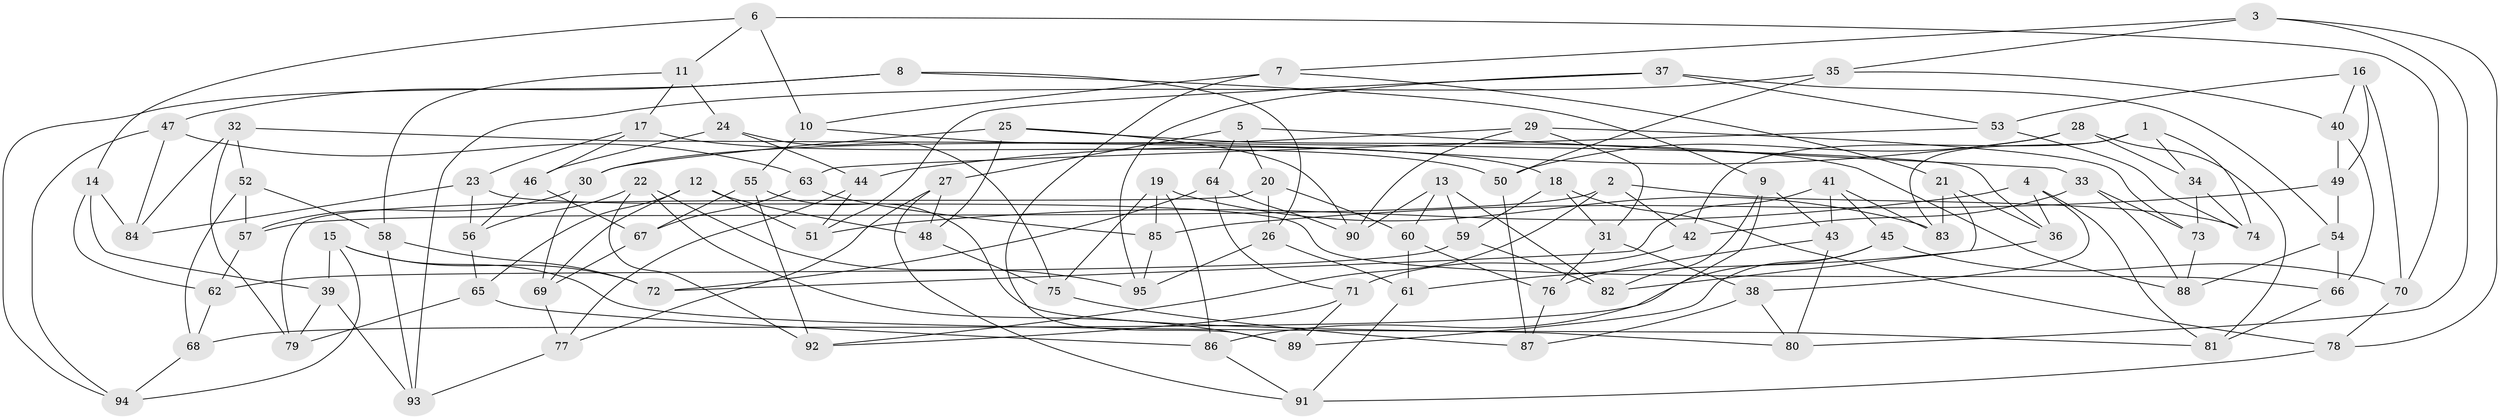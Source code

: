 // coarse degree distribution, {5: 0.34210526315789475, 4: 0.15789473684210525, 8: 0.13157894736842105, 6: 0.15789473684210525, 7: 0.15789473684210525, 3: 0.02631578947368421, 10: 0.02631578947368421}
// Generated by graph-tools (version 1.1) at 2025/38/03/04/25 23:38:10]
// undirected, 95 vertices, 190 edges
graph export_dot {
  node [color=gray90,style=filled];
  1;
  2;
  3;
  4;
  5;
  6;
  7;
  8;
  9;
  10;
  11;
  12;
  13;
  14;
  15;
  16;
  17;
  18;
  19;
  20;
  21;
  22;
  23;
  24;
  25;
  26;
  27;
  28;
  29;
  30;
  31;
  32;
  33;
  34;
  35;
  36;
  37;
  38;
  39;
  40;
  41;
  42;
  43;
  44;
  45;
  46;
  47;
  48;
  49;
  50;
  51;
  52;
  53;
  54;
  55;
  56;
  57;
  58;
  59;
  60;
  61;
  62;
  63;
  64;
  65;
  66;
  67;
  68;
  69;
  70;
  71;
  72;
  73;
  74;
  75;
  76;
  77;
  78;
  79;
  80;
  81;
  82;
  83;
  84;
  85;
  86;
  87;
  88;
  89;
  90;
  91;
  92;
  93;
  94;
  95;
  1 -- 83;
  1 -- 42;
  1 -- 74;
  1 -- 34;
  2 -- 42;
  2 -- 92;
  2 -- 74;
  2 -- 57;
  3 -- 80;
  3 -- 78;
  3 -- 7;
  3 -- 35;
  4 -- 81;
  4 -- 38;
  4 -- 36;
  4 -- 51;
  5 -- 20;
  5 -- 64;
  5 -- 33;
  5 -- 27;
  6 -- 70;
  6 -- 14;
  6 -- 11;
  6 -- 10;
  7 -- 21;
  7 -- 89;
  7 -- 10;
  8 -- 26;
  8 -- 47;
  8 -- 94;
  8 -- 9;
  9 -- 43;
  9 -- 86;
  9 -- 82;
  10 -- 18;
  10 -- 55;
  11 -- 58;
  11 -- 17;
  11 -- 24;
  12 -- 65;
  12 -- 48;
  12 -- 51;
  12 -- 69;
  13 -- 59;
  13 -- 60;
  13 -- 82;
  13 -- 90;
  14 -- 62;
  14 -- 39;
  14 -- 84;
  15 -- 39;
  15 -- 81;
  15 -- 72;
  15 -- 94;
  16 -- 49;
  16 -- 70;
  16 -- 53;
  16 -- 40;
  17 -- 23;
  17 -- 46;
  17 -- 50;
  18 -- 59;
  18 -- 78;
  18 -- 31;
  19 -- 86;
  19 -- 75;
  19 -- 85;
  19 -- 83;
  20 -- 26;
  20 -- 79;
  20 -- 60;
  21 -- 83;
  21 -- 82;
  21 -- 36;
  22 -- 95;
  22 -- 56;
  22 -- 89;
  22 -- 92;
  23 -- 84;
  23 -- 56;
  23 -- 66;
  24 -- 75;
  24 -- 44;
  24 -- 46;
  25 -- 88;
  25 -- 48;
  25 -- 90;
  25 -- 30;
  26 -- 61;
  26 -- 95;
  27 -- 77;
  27 -- 48;
  27 -- 91;
  28 -- 34;
  28 -- 50;
  28 -- 81;
  28 -- 44;
  29 -- 73;
  29 -- 31;
  29 -- 90;
  29 -- 30;
  30 -- 69;
  30 -- 57;
  31 -- 38;
  31 -- 76;
  32 -- 36;
  32 -- 84;
  32 -- 52;
  32 -- 79;
  33 -- 42;
  33 -- 73;
  33 -- 88;
  34 -- 73;
  34 -- 74;
  35 -- 93;
  35 -- 40;
  35 -- 50;
  36 -- 61;
  37 -- 51;
  37 -- 53;
  37 -- 54;
  37 -- 95;
  38 -- 80;
  38 -- 87;
  39 -- 79;
  39 -- 93;
  40 -- 66;
  40 -- 49;
  41 -- 72;
  41 -- 45;
  41 -- 43;
  41 -- 83;
  42 -- 71;
  43 -- 80;
  43 -- 76;
  44 -- 51;
  44 -- 77;
  45 -- 89;
  45 -- 70;
  45 -- 68;
  46 -- 56;
  46 -- 67;
  47 -- 94;
  47 -- 84;
  47 -- 63;
  48 -- 75;
  49 -- 54;
  49 -- 85;
  50 -- 87;
  52 -- 68;
  52 -- 58;
  52 -- 57;
  53 -- 74;
  53 -- 63;
  54 -- 66;
  54 -- 88;
  55 -- 80;
  55 -- 92;
  55 -- 67;
  56 -- 65;
  57 -- 62;
  58 -- 93;
  58 -- 72;
  59 -- 82;
  59 -- 62;
  60 -- 76;
  60 -- 61;
  61 -- 91;
  62 -- 68;
  63 -- 85;
  63 -- 67;
  64 -- 71;
  64 -- 72;
  64 -- 90;
  65 -- 86;
  65 -- 79;
  66 -- 81;
  67 -- 69;
  68 -- 94;
  69 -- 77;
  70 -- 78;
  71 -- 89;
  71 -- 92;
  73 -- 88;
  75 -- 87;
  76 -- 87;
  77 -- 93;
  78 -- 91;
  85 -- 95;
  86 -- 91;
}
